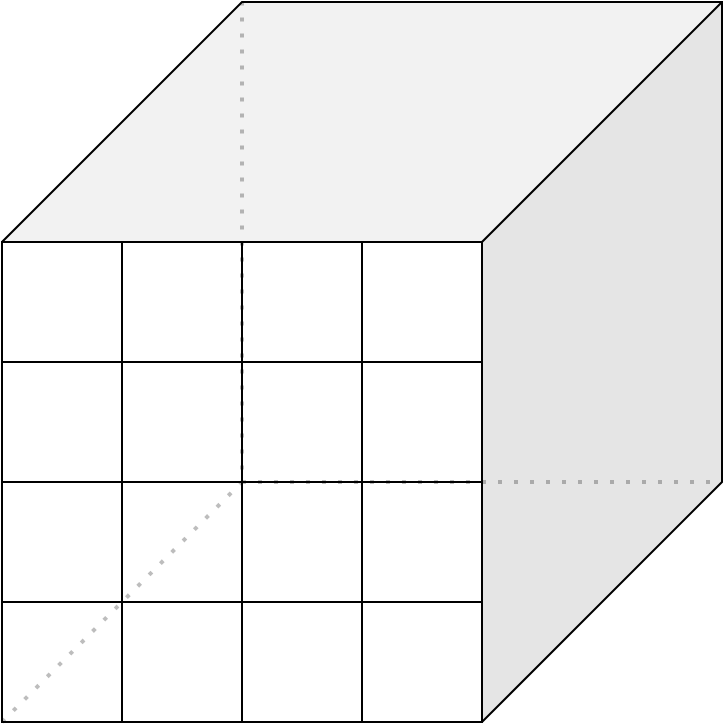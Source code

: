 <mxfile version="13.10.0" type="github">
  <diagram id="zIyZFx3Gzkx1ZShAhbHg" name="Page-1">
    <mxGraphModel dx="520" dy="384" grid="1" gridSize="10" guides="1" tooltips="1" connect="1" arrows="1" fold="1" page="1" pageScale="1" pageWidth="850" pageHeight="1100" math="0" shadow="0">
      <root>
        <mxCell id="0" />
        <mxCell id="1" parent="0" />
        <mxCell id="NyP6Dlkk7SOf8Pi-9A_n-7" value="" style="endArrow=none;dashed=1;html=1;dashPattern=1 3;strokeWidth=2;entryX=0;entryY=0;entryDx=0;entryDy=240;entryPerimeter=0;strokeColor=#BDBDBD;" edge="1" parent="1" target="NyP6Dlkk7SOf8Pi-9A_n-2">
          <mxGeometry width="50" height="50" relative="1" as="geometry">
            <mxPoint x="280" y="480" as="sourcePoint" />
            <mxPoint x="330" y="390" as="targetPoint" />
          </mxGeometry>
        </mxCell>
        <mxCell id="NyP6Dlkk7SOf8Pi-9A_n-6" value="" style="endArrow=none;dashed=1;html=1;dashPattern=1 3;strokeWidth=2;exitX=1;exitY=1;exitDx=0;exitDy=0;exitPerimeter=0;entryX=0;entryY=0;entryDx=240;entryDy=0;entryPerimeter=0;strokeColor=#BDBDBD;edgeStyle=isometricEdgeStyle;rounded=0;" edge="1" parent="1" source="NyP6Dlkk7SOf8Pi-9A_n-2" target="NyP6Dlkk7SOf8Pi-9A_n-2">
          <mxGeometry width="50" height="50" relative="1" as="geometry">
            <mxPoint x="400" y="440" as="sourcePoint" />
            <mxPoint x="100" y="530" as="targetPoint" />
            <Array as="points">
              <mxPoint x="280" y="480" />
            </Array>
          </mxGeometry>
        </mxCell>
        <mxCell id="NyP6Dlkk7SOf8Pi-9A_n-2" value="" style="shape=cube;whiteSpace=wrap;html=1;boundedLbl=1;backgroundOutline=1;darkOpacity=0.05;darkOpacity2=0.1;flipH=1;size=120;fillColor=none;" vertex="1" parent="1">
          <mxGeometry x="160" y="240" width="360" height="360" as="geometry" />
        </mxCell>
        <mxCell id="NyP6Dlkk7SOf8Pi-9A_n-10" value="" style="shape=table;html=1;whiteSpace=wrap;startSize=0;container=1;collapsible=0;childLayout=tableLayout;fillColor=none;" vertex="1" parent="1">
          <mxGeometry x="160" y="360" width="240" height="240" as="geometry" />
        </mxCell>
        <mxCell id="NyP6Dlkk7SOf8Pi-9A_n-11" value="" style="shape=partialRectangle;html=1;whiteSpace=wrap;collapsible=0;dropTarget=0;pointerEvents=0;fillColor=none;top=0;left=0;bottom=0;right=0;points=[[0,0.5],[1,0.5]];portConstraint=eastwest;" vertex="1" parent="NyP6Dlkk7SOf8Pi-9A_n-10">
          <mxGeometry width="240" height="60" as="geometry" />
        </mxCell>
        <mxCell id="NyP6Dlkk7SOf8Pi-9A_n-12" value="" style="shape=partialRectangle;html=1;whiteSpace=wrap;connectable=0;fillColor=none;top=0;left=0;bottom=0;right=0;overflow=hidden;" vertex="1" parent="NyP6Dlkk7SOf8Pi-9A_n-11">
          <mxGeometry width="60" height="60" as="geometry" />
        </mxCell>
        <mxCell id="NyP6Dlkk7SOf8Pi-9A_n-13" value="" style="shape=partialRectangle;html=1;whiteSpace=wrap;connectable=0;fillColor=none;top=0;left=0;bottom=0;right=0;overflow=hidden;" vertex="1" parent="NyP6Dlkk7SOf8Pi-9A_n-11">
          <mxGeometry x="60" width="60" height="60" as="geometry" />
        </mxCell>
        <mxCell id="NyP6Dlkk7SOf8Pi-9A_n-14" value="" style="shape=partialRectangle;html=1;whiteSpace=wrap;connectable=0;fillColor=none;top=0;left=0;bottom=0;right=0;overflow=hidden;" vertex="1" parent="NyP6Dlkk7SOf8Pi-9A_n-11">
          <mxGeometry x="120" width="60" height="60" as="geometry" />
        </mxCell>
        <mxCell id="NyP6Dlkk7SOf8Pi-9A_n-27" style="shape=partialRectangle;html=1;whiteSpace=wrap;connectable=0;fillColor=none;top=0;left=0;bottom=0;right=0;overflow=hidden;" vertex="1" parent="NyP6Dlkk7SOf8Pi-9A_n-11">
          <mxGeometry x="180" width="60" height="60" as="geometry" />
        </mxCell>
        <mxCell id="NyP6Dlkk7SOf8Pi-9A_n-15" value="" style="shape=partialRectangle;html=1;whiteSpace=wrap;collapsible=0;dropTarget=0;pointerEvents=0;fillColor=none;top=0;left=0;bottom=0;right=0;points=[[0,0.5],[1,0.5]];portConstraint=eastwest;" vertex="1" parent="NyP6Dlkk7SOf8Pi-9A_n-10">
          <mxGeometry y="60" width="240" height="60" as="geometry" />
        </mxCell>
        <mxCell id="NyP6Dlkk7SOf8Pi-9A_n-16" value="" style="shape=partialRectangle;html=1;whiteSpace=wrap;connectable=0;fillColor=none;top=0;left=0;bottom=0;right=0;overflow=hidden;" vertex="1" parent="NyP6Dlkk7SOf8Pi-9A_n-15">
          <mxGeometry width="60" height="60" as="geometry" />
        </mxCell>
        <mxCell id="NyP6Dlkk7SOf8Pi-9A_n-17" value="" style="shape=partialRectangle;html=1;whiteSpace=wrap;connectable=0;fillColor=none;top=0;left=0;bottom=0;right=0;overflow=hidden;" vertex="1" parent="NyP6Dlkk7SOf8Pi-9A_n-15">
          <mxGeometry x="60" width="60" height="60" as="geometry" />
        </mxCell>
        <mxCell id="NyP6Dlkk7SOf8Pi-9A_n-18" value="" style="shape=partialRectangle;html=1;whiteSpace=wrap;connectable=0;fillColor=none;top=0;left=0;bottom=0;right=0;overflow=hidden;" vertex="1" parent="NyP6Dlkk7SOf8Pi-9A_n-15">
          <mxGeometry x="120" width="60" height="60" as="geometry" />
        </mxCell>
        <mxCell id="NyP6Dlkk7SOf8Pi-9A_n-28" style="shape=partialRectangle;html=1;whiteSpace=wrap;connectable=0;fillColor=none;top=0;left=0;bottom=0;right=0;overflow=hidden;" vertex="1" parent="NyP6Dlkk7SOf8Pi-9A_n-15">
          <mxGeometry x="180" width="60" height="60" as="geometry" />
        </mxCell>
        <mxCell id="NyP6Dlkk7SOf8Pi-9A_n-19" value="" style="shape=partialRectangle;html=1;whiteSpace=wrap;collapsible=0;dropTarget=0;pointerEvents=0;fillColor=none;top=0;left=0;bottom=0;right=0;points=[[0,0.5],[1,0.5]];portConstraint=eastwest;" vertex="1" parent="NyP6Dlkk7SOf8Pi-9A_n-10">
          <mxGeometry y="120" width="240" height="60" as="geometry" />
        </mxCell>
        <mxCell id="NyP6Dlkk7SOf8Pi-9A_n-20" value="" style="shape=partialRectangle;html=1;whiteSpace=wrap;connectable=0;fillColor=none;top=0;left=0;bottom=0;right=0;overflow=hidden;" vertex="1" parent="NyP6Dlkk7SOf8Pi-9A_n-19">
          <mxGeometry width="60" height="60" as="geometry" />
        </mxCell>
        <mxCell id="NyP6Dlkk7SOf8Pi-9A_n-21" value="" style="shape=partialRectangle;html=1;whiteSpace=wrap;connectable=0;fillColor=none;top=0;left=0;bottom=0;right=0;overflow=hidden;" vertex="1" parent="NyP6Dlkk7SOf8Pi-9A_n-19">
          <mxGeometry x="60" width="60" height="60" as="geometry" />
        </mxCell>
        <mxCell id="NyP6Dlkk7SOf8Pi-9A_n-22" value="" style="shape=partialRectangle;html=1;whiteSpace=wrap;connectable=0;fillColor=none;top=0;left=0;bottom=0;right=0;overflow=hidden;" vertex="1" parent="NyP6Dlkk7SOf8Pi-9A_n-19">
          <mxGeometry x="120" width="60" height="60" as="geometry" />
        </mxCell>
        <mxCell id="NyP6Dlkk7SOf8Pi-9A_n-29" style="shape=partialRectangle;html=1;whiteSpace=wrap;connectable=0;fillColor=none;top=0;left=0;bottom=0;right=0;overflow=hidden;" vertex="1" parent="NyP6Dlkk7SOf8Pi-9A_n-19">
          <mxGeometry x="180" width="60" height="60" as="geometry" />
        </mxCell>
        <mxCell id="NyP6Dlkk7SOf8Pi-9A_n-23" style="shape=partialRectangle;html=1;whiteSpace=wrap;collapsible=0;dropTarget=0;pointerEvents=0;fillColor=none;top=0;left=0;bottom=0;right=0;points=[[0,0.5],[1,0.5]];portConstraint=eastwest;" vertex="1" parent="NyP6Dlkk7SOf8Pi-9A_n-10">
          <mxGeometry y="180" width="240" height="60" as="geometry" />
        </mxCell>
        <mxCell id="NyP6Dlkk7SOf8Pi-9A_n-24" style="shape=partialRectangle;html=1;whiteSpace=wrap;connectable=0;fillColor=none;top=0;left=0;bottom=0;right=0;overflow=hidden;" vertex="1" parent="NyP6Dlkk7SOf8Pi-9A_n-23">
          <mxGeometry width="60" height="60" as="geometry" />
        </mxCell>
        <mxCell id="NyP6Dlkk7SOf8Pi-9A_n-25" style="shape=partialRectangle;html=1;whiteSpace=wrap;connectable=0;fillColor=none;top=0;left=0;bottom=0;right=0;overflow=hidden;" vertex="1" parent="NyP6Dlkk7SOf8Pi-9A_n-23">
          <mxGeometry x="60" width="60" height="60" as="geometry" />
        </mxCell>
        <mxCell id="NyP6Dlkk7SOf8Pi-9A_n-26" style="shape=partialRectangle;html=1;whiteSpace=wrap;connectable=0;fillColor=none;top=0;left=0;bottom=0;right=0;overflow=hidden;" vertex="1" parent="NyP6Dlkk7SOf8Pi-9A_n-23">
          <mxGeometry x="120" width="60" height="60" as="geometry" />
        </mxCell>
        <mxCell id="NyP6Dlkk7SOf8Pi-9A_n-30" style="shape=partialRectangle;html=1;whiteSpace=wrap;connectable=0;fillColor=none;top=0;left=0;bottom=0;right=0;overflow=hidden;" vertex="1" parent="NyP6Dlkk7SOf8Pi-9A_n-23">
          <mxGeometry x="180" width="60" height="60" as="geometry" />
        </mxCell>
      </root>
    </mxGraphModel>
  </diagram>
</mxfile>
